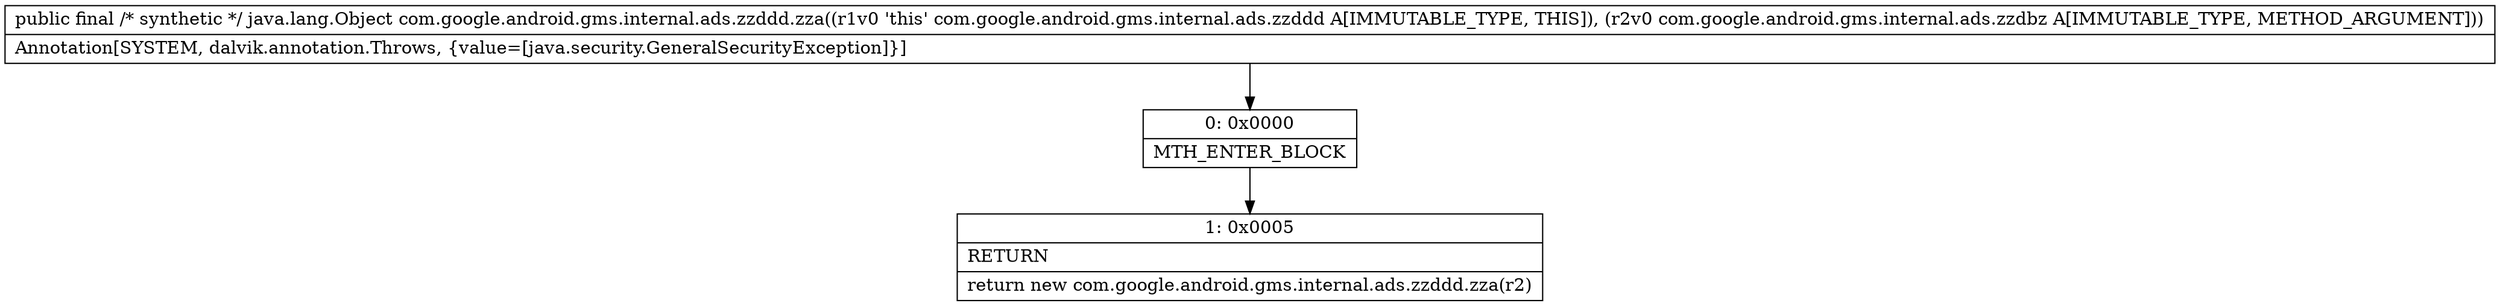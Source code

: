 digraph "CFG forcom.google.android.gms.internal.ads.zzddd.zza(Lcom\/google\/android\/gms\/internal\/ads\/zzdbz;)Ljava\/lang\/Object;" {
Node_0 [shape=record,label="{0\:\ 0x0000|MTH_ENTER_BLOCK\l}"];
Node_1 [shape=record,label="{1\:\ 0x0005|RETURN\l|return new com.google.android.gms.internal.ads.zzddd.zza(r2)\l}"];
MethodNode[shape=record,label="{public final \/* synthetic *\/ java.lang.Object com.google.android.gms.internal.ads.zzddd.zza((r1v0 'this' com.google.android.gms.internal.ads.zzddd A[IMMUTABLE_TYPE, THIS]), (r2v0 com.google.android.gms.internal.ads.zzdbz A[IMMUTABLE_TYPE, METHOD_ARGUMENT]))  | Annotation[SYSTEM, dalvik.annotation.Throws, \{value=[java.security.GeneralSecurityException]\}]\l}"];
MethodNode -> Node_0;
Node_0 -> Node_1;
}


